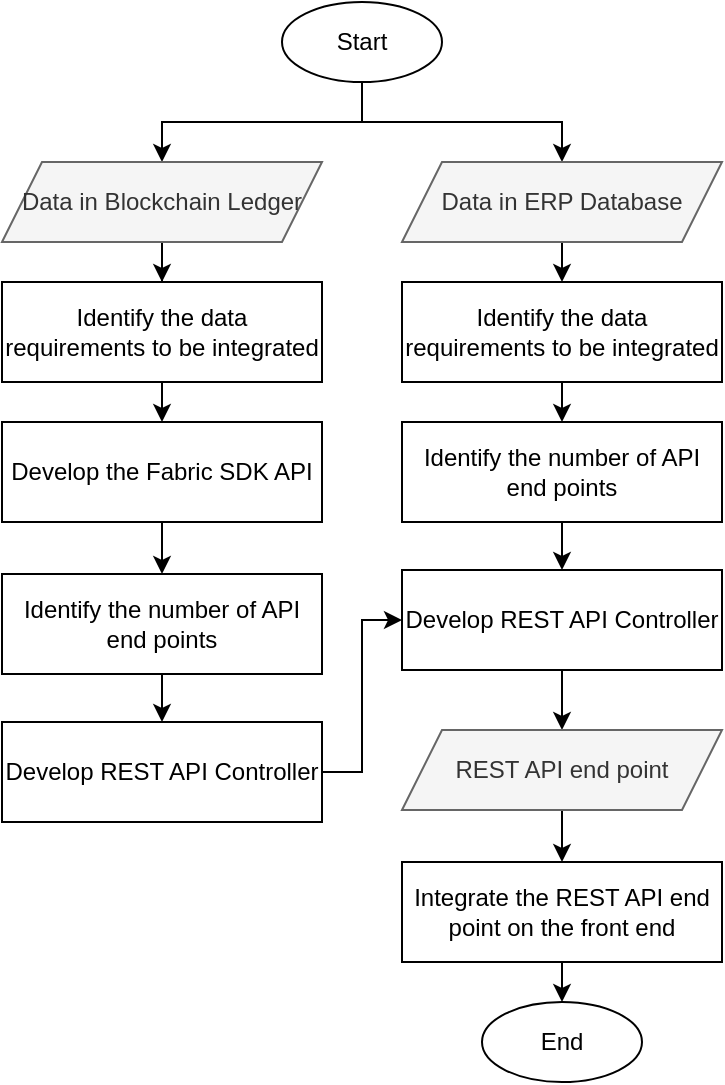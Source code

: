 <mxfile version="21.6.5" type="github">
  <diagram name="Page-1" id="7DgHcyQjMPjCuYHU71ve">
    <mxGraphModel dx="1050" dy="623" grid="1" gridSize="10" guides="1" tooltips="1" connect="1" arrows="1" fold="1" page="1" pageScale="1" pageWidth="850" pageHeight="1100" math="0" shadow="0">
      <root>
        <mxCell id="0" />
        <mxCell id="1" parent="0" />
        <mxCell id="zYYhCRCpc0Jn-sl63B6V-5" style="edgeStyle=orthogonalEdgeStyle;rounded=0;orthogonalLoop=1;jettySize=auto;html=1;exitX=0.5;exitY=1;exitDx=0;exitDy=0;entryX=0.5;entryY=0;entryDx=0;entryDy=0;" edge="1" parent="1" source="zYYhCRCpc0Jn-sl63B6V-1" target="zYYhCRCpc0Jn-sl63B6V-3">
          <mxGeometry relative="1" as="geometry" />
        </mxCell>
        <mxCell id="zYYhCRCpc0Jn-sl63B6V-6" style="edgeStyle=orthogonalEdgeStyle;rounded=0;orthogonalLoop=1;jettySize=auto;html=1;exitX=0.5;exitY=1;exitDx=0;exitDy=0;" edge="1" parent="1" source="zYYhCRCpc0Jn-sl63B6V-1" target="zYYhCRCpc0Jn-sl63B6V-4">
          <mxGeometry relative="1" as="geometry" />
        </mxCell>
        <mxCell id="zYYhCRCpc0Jn-sl63B6V-1" value="Start" style="ellipse;whiteSpace=wrap;html=1;" vertex="1" parent="1">
          <mxGeometry x="320" y="160" width="80" height="40" as="geometry" />
        </mxCell>
        <mxCell id="zYYhCRCpc0Jn-sl63B6V-24" style="edgeStyle=orthogonalEdgeStyle;rounded=0;orthogonalLoop=1;jettySize=auto;html=1;exitX=0.5;exitY=1;exitDx=0;exitDy=0;entryX=0.5;entryY=0;entryDx=0;entryDy=0;" edge="1" parent="1" source="zYYhCRCpc0Jn-sl63B6V-2" target="zYYhCRCpc0Jn-sl63B6V-10">
          <mxGeometry relative="1" as="geometry" />
        </mxCell>
        <mxCell id="zYYhCRCpc0Jn-sl63B6V-2" value="Identify the data requirements to be integrated" style="rounded=0;whiteSpace=wrap;html=1;" vertex="1" parent="1">
          <mxGeometry x="180" y="300" width="160" height="50" as="geometry" />
        </mxCell>
        <mxCell id="zYYhCRCpc0Jn-sl63B6V-9" style="edgeStyle=orthogonalEdgeStyle;rounded=0;orthogonalLoop=1;jettySize=auto;html=1;exitX=0.5;exitY=1;exitDx=0;exitDy=0;" edge="1" parent="1" source="zYYhCRCpc0Jn-sl63B6V-3" target="zYYhCRCpc0Jn-sl63B6V-2">
          <mxGeometry relative="1" as="geometry" />
        </mxCell>
        <mxCell id="zYYhCRCpc0Jn-sl63B6V-3" value="Data in Blockchain Ledger" style="shape=parallelogram;perimeter=parallelogramPerimeter;whiteSpace=wrap;html=1;fixedSize=1;fillColor=#f5f5f5;fontColor=#333333;strokeColor=#666666;" vertex="1" parent="1">
          <mxGeometry x="180" y="240" width="160" height="40" as="geometry" />
        </mxCell>
        <mxCell id="zYYhCRCpc0Jn-sl63B6V-13" style="edgeStyle=orthogonalEdgeStyle;rounded=0;orthogonalLoop=1;jettySize=auto;html=1;exitX=0.5;exitY=1;exitDx=0;exitDy=0;entryX=0.5;entryY=0;entryDx=0;entryDy=0;" edge="1" parent="1" source="zYYhCRCpc0Jn-sl63B6V-4" target="zYYhCRCpc0Jn-sl63B6V-12">
          <mxGeometry relative="1" as="geometry" />
        </mxCell>
        <mxCell id="zYYhCRCpc0Jn-sl63B6V-4" value="Data in ERP Database" style="shape=parallelogram;perimeter=parallelogramPerimeter;whiteSpace=wrap;html=1;fixedSize=1;fillColor=#f5f5f5;fontColor=#333333;strokeColor=#666666;" vertex="1" parent="1">
          <mxGeometry x="380" y="240" width="160" height="40" as="geometry" />
        </mxCell>
        <mxCell id="zYYhCRCpc0Jn-sl63B6V-25" style="edgeStyle=orthogonalEdgeStyle;rounded=0;orthogonalLoop=1;jettySize=auto;html=1;exitX=0.5;exitY=1;exitDx=0;exitDy=0;entryX=0.5;entryY=0;entryDx=0;entryDy=0;" edge="1" parent="1" source="zYYhCRCpc0Jn-sl63B6V-10" target="zYYhCRCpc0Jn-sl63B6V-22">
          <mxGeometry relative="1" as="geometry" />
        </mxCell>
        <mxCell id="zYYhCRCpc0Jn-sl63B6V-10" value="Develop the Fabric SDK API" style="rounded=0;whiteSpace=wrap;html=1;" vertex="1" parent="1">
          <mxGeometry x="180" y="370" width="160" height="50" as="geometry" />
        </mxCell>
        <mxCell id="zYYhCRCpc0Jn-sl63B6V-27" style="edgeStyle=orthogonalEdgeStyle;rounded=0;orthogonalLoop=1;jettySize=auto;html=1;exitX=0.5;exitY=1;exitDx=0;exitDy=0;entryX=0.5;entryY=0;entryDx=0;entryDy=0;" edge="1" parent="1" source="zYYhCRCpc0Jn-sl63B6V-12" target="zYYhCRCpc0Jn-sl63B6V-15">
          <mxGeometry relative="1" as="geometry" />
        </mxCell>
        <mxCell id="zYYhCRCpc0Jn-sl63B6V-12" value="Identify the data requirements to be integrated" style="rounded=0;whiteSpace=wrap;html=1;" vertex="1" parent="1">
          <mxGeometry x="380" y="300" width="160" height="50" as="geometry" />
        </mxCell>
        <mxCell id="zYYhCRCpc0Jn-sl63B6V-20" style="edgeStyle=orthogonalEdgeStyle;rounded=0;orthogonalLoop=1;jettySize=auto;html=1;exitX=1;exitY=0.5;exitDx=0;exitDy=0;entryX=0;entryY=0.5;entryDx=0;entryDy=0;" edge="1" parent="1" source="zYYhCRCpc0Jn-sl63B6V-14" target="zYYhCRCpc0Jn-sl63B6V-16">
          <mxGeometry relative="1" as="geometry" />
        </mxCell>
        <mxCell id="zYYhCRCpc0Jn-sl63B6V-14" value="Develop REST API Controller" style="rounded=0;whiteSpace=wrap;html=1;" vertex="1" parent="1">
          <mxGeometry x="180" y="520" width="160" height="50" as="geometry" />
        </mxCell>
        <mxCell id="zYYhCRCpc0Jn-sl63B6V-21" style="edgeStyle=orthogonalEdgeStyle;rounded=0;orthogonalLoop=1;jettySize=auto;html=1;exitX=0.5;exitY=1;exitDx=0;exitDy=0;entryX=0.5;entryY=0;entryDx=0;entryDy=0;" edge="1" parent="1" source="zYYhCRCpc0Jn-sl63B6V-15" target="zYYhCRCpc0Jn-sl63B6V-16">
          <mxGeometry relative="1" as="geometry" />
        </mxCell>
        <mxCell id="zYYhCRCpc0Jn-sl63B6V-15" value="Identify the number of API end points" style="rounded=0;whiteSpace=wrap;html=1;" vertex="1" parent="1">
          <mxGeometry x="380" y="370" width="160" height="50" as="geometry" />
        </mxCell>
        <mxCell id="zYYhCRCpc0Jn-sl63B6V-29" style="edgeStyle=orthogonalEdgeStyle;rounded=0;orthogonalLoop=1;jettySize=auto;html=1;exitX=0.5;exitY=1;exitDx=0;exitDy=0;entryX=0.5;entryY=0;entryDx=0;entryDy=0;" edge="1" parent="1" source="zYYhCRCpc0Jn-sl63B6V-16" target="zYYhCRCpc0Jn-sl63B6V-28">
          <mxGeometry relative="1" as="geometry" />
        </mxCell>
        <mxCell id="zYYhCRCpc0Jn-sl63B6V-16" value="Develop REST API Controller" style="rounded=0;whiteSpace=wrap;html=1;" vertex="1" parent="1">
          <mxGeometry x="380" y="444" width="160" height="50" as="geometry" />
        </mxCell>
        <mxCell id="zYYhCRCpc0Jn-sl63B6V-26" style="edgeStyle=orthogonalEdgeStyle;rounded=0;orthogonalLoop=1;jettySize=auto;html=1;exitX=0.5;exitY=1;exitDx=0;exitDy=0;entryX=0.5;entryY=0;entryDx=0;entryDy=0;" edge="1" parent="1" source="zYYhCRCpc0Jn-sl63B6V-22" target="zYYhCRCpc0Jn-sl63B6V-14">
          <mxGeometry relative="1" as="geometry" />
        </mxCell>
        <mxCell id="zYYhCRCpc0Jn-sl63B6V-22" value="Identify the number of API end points" style="rounded=0;whiteSpace=wrap;html=1;" vertex="1" parent="1">
          <mxGeometry x="180" y="446" width="160" height="50" as="geometry" />
        </mxCell>
        <mxCell id="zYYhCRCpc0Jn-sl63B6V-35" style="edgeStyle=orthogonalEdgeStyle;rounded=0;orthogonalLoop=1;jettySize=auto;html=1;exitX=0.5;exitY=1;exitDx=0;exitDy=0;" edge="1" parent="1" source="zYYhCRCpc0Jn-sl63B6V-28" target="zYYhCRCpc0Jn-sl63B6V-34">
          <mxGeometry relative="1" as="geometry" />
        </mxCell>
        <mxCell id="zYYhCRCpc0Jn-sl63B6V-28" value="REST API end point" style="shape=parallelogram;perimeter=parallelogramPerimeter;whiteSpace=wrap;html=1;fixedSize=1;fillColor=#f5f5f5;fontColor=#333333;strokeColor=#666666;" vertex="1" parent="1">
          <mxGeometry x="380" y="524" width="160" height="40" as="geometry" />
        </mxCell>
        <mxCell id="zYYhCRCpc0Jn-sl63B6V-32" value="End" style="ellipse;whiteSpace=wrap;html=1;" vertex="1" parent="1">
          <mxGeometry x="420" y="660" width="80" height="40" as="geometry" />
        </mxCell>
        <mxCell id="zYYhCRCpc0Jn-sl63B6V-36" style="edgeStyle=orthogonalEdgeStyle;rounded=0;orthogonalLoop=1;jettySize=auto;html=1;exitX=0.5;exitY=1;exitDx=0;exitDy=0;entryX=0.5;entryY=0;entryDx=0;entryDy=0;" edge="1" parent="1" source="zYYhCRCpc0Jn-sl63B6V-34" target="zYYhCRCpc0Jn-sl63B6V-32">
          <mxGeometry relative="1" as="geometry" />
        </mxCell>
        <mxCell id="zYYhCRCpc0Jn-sl63B6V-34" value="Integrate the REST API end point on the front end" style="rounded=0;whiteSpace=wrap;html=1;" vertex="1" parent="1">
          <mxGeometry x="380" y="590" width="160" height="50" as="geometry" />
        </mxCell>
      </root>
    </mxGraphModel>
  </diagram>
</mxfile>
